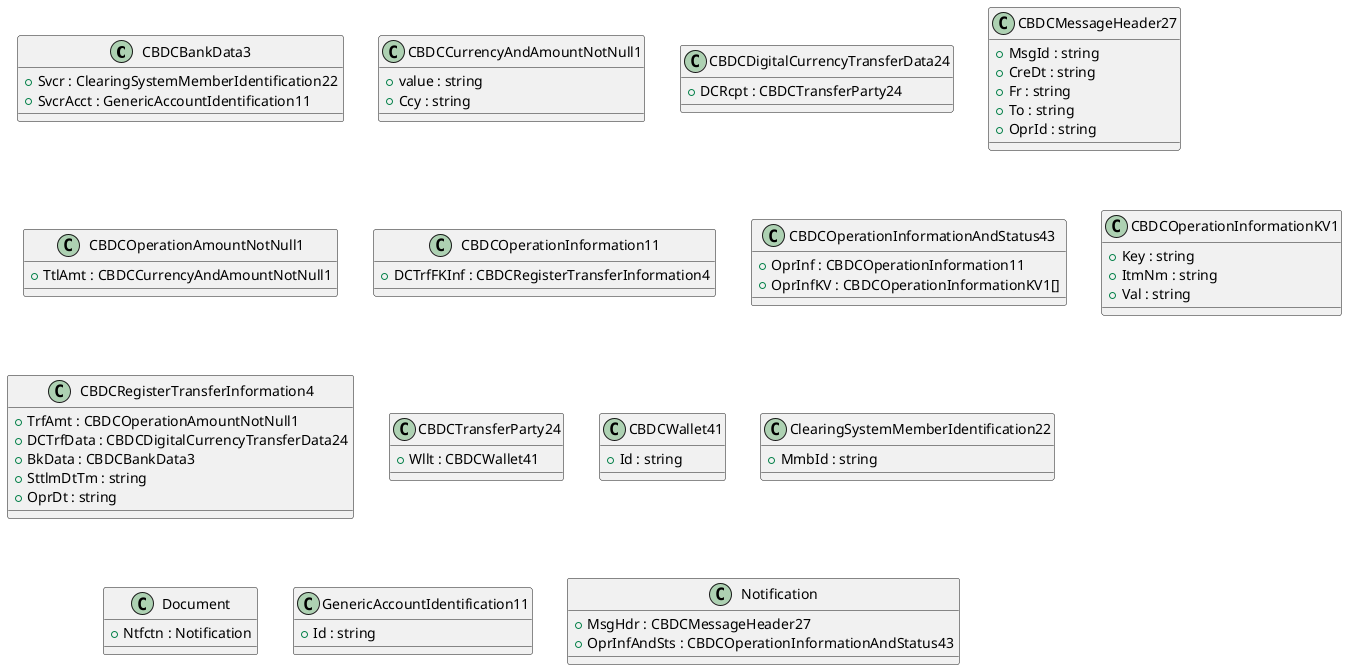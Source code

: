 @startuml

class CBDCBankData3 {
    +Svcr : ClearingSystemMemberIdentification22
    +SvcrAcct : GenericAccountIdentification11
}
class CBDCCurrencyAndAmountNotNull1 {
    +value : string
    +Ccy : string
}
class CBDCDigitalCurrencyTransferData24 {
    +DCRcpt : CBDCTransferParty24
}
class CBDCMessageHeader27 {
    +MsgId : string
    +CreDt : string
    +Fr : string
    +To : string
    +OprId : string
}
class CBDCOperationAmountNotNull1 {
    +TtlAmt : CBDCCurrencyAndAmountNotNull1
}
class CBDCOperationInformation11 {
    +DCTrfFKInf : CBDCRegisterTransferInformation4
}
class CBDCOperationInformationAndStatus43 {
    +OprInf : CBDCOperationInformation11
    +OprInfKV : CBDCOperationInformationKV1[]
}
class CBDCOperationInformationKV1 {
    +Key : string
    +ItmNm : string
    +Val : string
}
class CBDCRegisterTransferInformation4 {
    +TrfAmt : CBDCOperationAmountNotNull1
    +DCTrfData : CBDCDigitalCurrencyTransferData24
    +BkData : CBDCBankData3
    +SttlmDtTm : string
    +OprDt : string
}
class CBDCTransferParty24 {
    +Wllt : CBDCWallet41
}
class CBDCWallet41 {
    +Id : string
}
class ClearingSystemMemberIdentification22 {
    +MmbId : string
}
class Document {
    +Ntfctn : Notification
}
class GenericAccountIdentification11 {
    +Id : string
}
class Notification {
    +MsgHdr : CBDCMessageHeader27
    +OprInfAndSts : CBDCOperationInformationAndStatus43
}

@enduml
